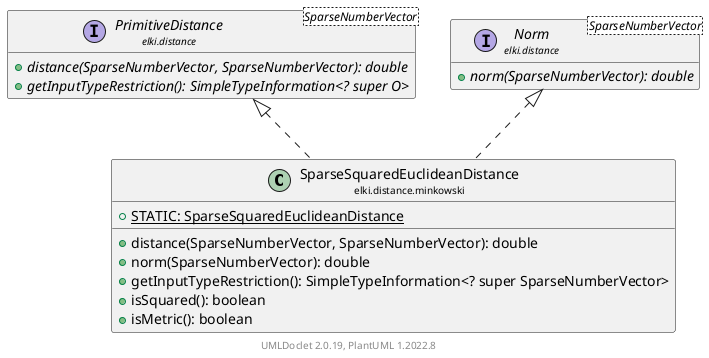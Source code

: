 @startuml
    remove .*\.(Instance|Par|Parameterizer|Factory)$
    set namespaceSeparator none
    hide empty fields
    hide empty methods

    class "<size:14>SparseSquaredEuclideanDistance\n<size:10>elki.distance.minkowski" as elki.distance.minkowski.SparseSquaredEuclideanDistance [[SparseSquaredEuclideanDistance.html]] {
        {static} +STATIC: SparseSquaredEuclideanDistance
        +distance(SparseNumberVector, SparseNumberVector): double
        +norm(SparseNumberVector): double
        +getInputTypeRestriction(): SimpleTypeInformation<? super SparseNumberVector>
        +isSquared(): boolean
        +isMetric(): boolean
    }

    interface "<size:14>PrimitiveDistance\n<size:10>elki.distance" as elki.distance.PrimitiveDistance<SparseNumberVector> [[../PrimitiveDistance.html]] {
        {abstract} +distance(SparseNumberVector, SparseNumberVector): double
        {abstract} +getInputTypeRestriction(): SimpleTypeInformation<? super O>
    }
    interface "<size:14>Norm\n<size:10>elki.distance" as elki.distance.Norm<SparseNumberVector> [[../Norm.html]] {
        {abstract} +norm(SparseNumberVector): double
    }
    class "<size:14>SparseSquaredEuclideanDistance.Par\n<size:10>elki.distance.minkowski" as elki.distance.minkowski.SparseSquaredEuclideanDistance.Par [[SparseSquaredEuclideanDistance.Par.html]]

    elki.distance.PrimitiveDistance <|.. elki.distance.minkowski.SparseSquaredEuclideanDistance
    elki.distance.Norm <|.. elki.distance.minkowski.SparseSquaredEuclideanDistance
    elki.distance.minkowski.SparseSquaredEuclideanDistance +-- elki.distance.minkowski.SparseSquaredEuclideanDistance.Par

    center footer UMLDoclet 2.0.19, PlantUML 1.2022.8
@enduml
